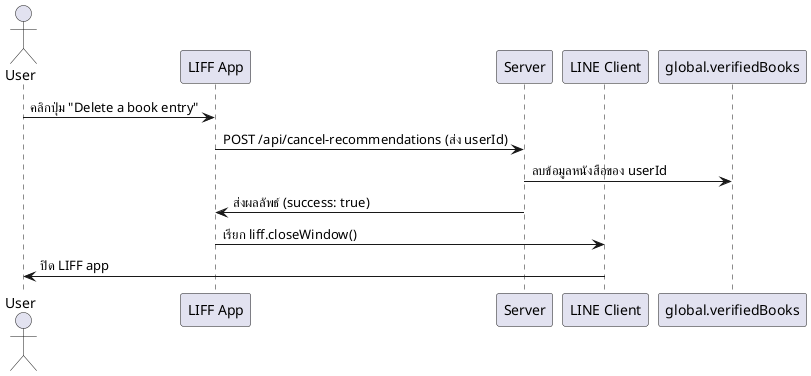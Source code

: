 @startuml
actor User
participant "LIFF App" as LIFF
participant "Server" as Server
participant "LINE Client" as LINE
participant "global.verifiedBooks" as Books

User -> LIFF: คลิกปุ่ม "Delete a book entry"
LIFF -> Server: POST /api/cancel-recommendations (ส่ง userId)
Server -> Books: ลบข้อมูลหนังสือของ userId
Server -> LIFF: ส่งผลลัพธ์ (success: true)
LIFF -> LINE: เรียก liff.closeWindow()
LINE -> User: ปิด LIFF app

@enduml